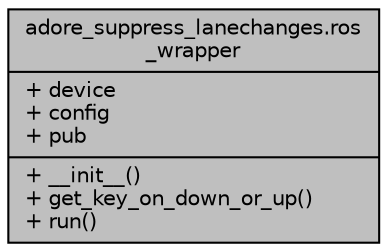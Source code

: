 digraph "adore_suppress_lanechanges.ros_wrapper"
{
 // LATEX_PDF_SIZE
  edge [fontname="Helvetica",fontsize="10",labelfontname="Helvetica",labelfontsize="10"];
  node [fontname="Helvetica",fontsize="10",shape=record];
  Node1 [label="{adore_suppress_lanechanges.ros\l_wrapper\n|+ device\l+ config\l+ pub\l|+ __init__()\l+ get_key_on_down_or_up()\l+ run()\l}",height=0.2,width=0.4,color="black", fillcolor="grey75", style="filled", fontcolor="black",tooltip=" "];
}
